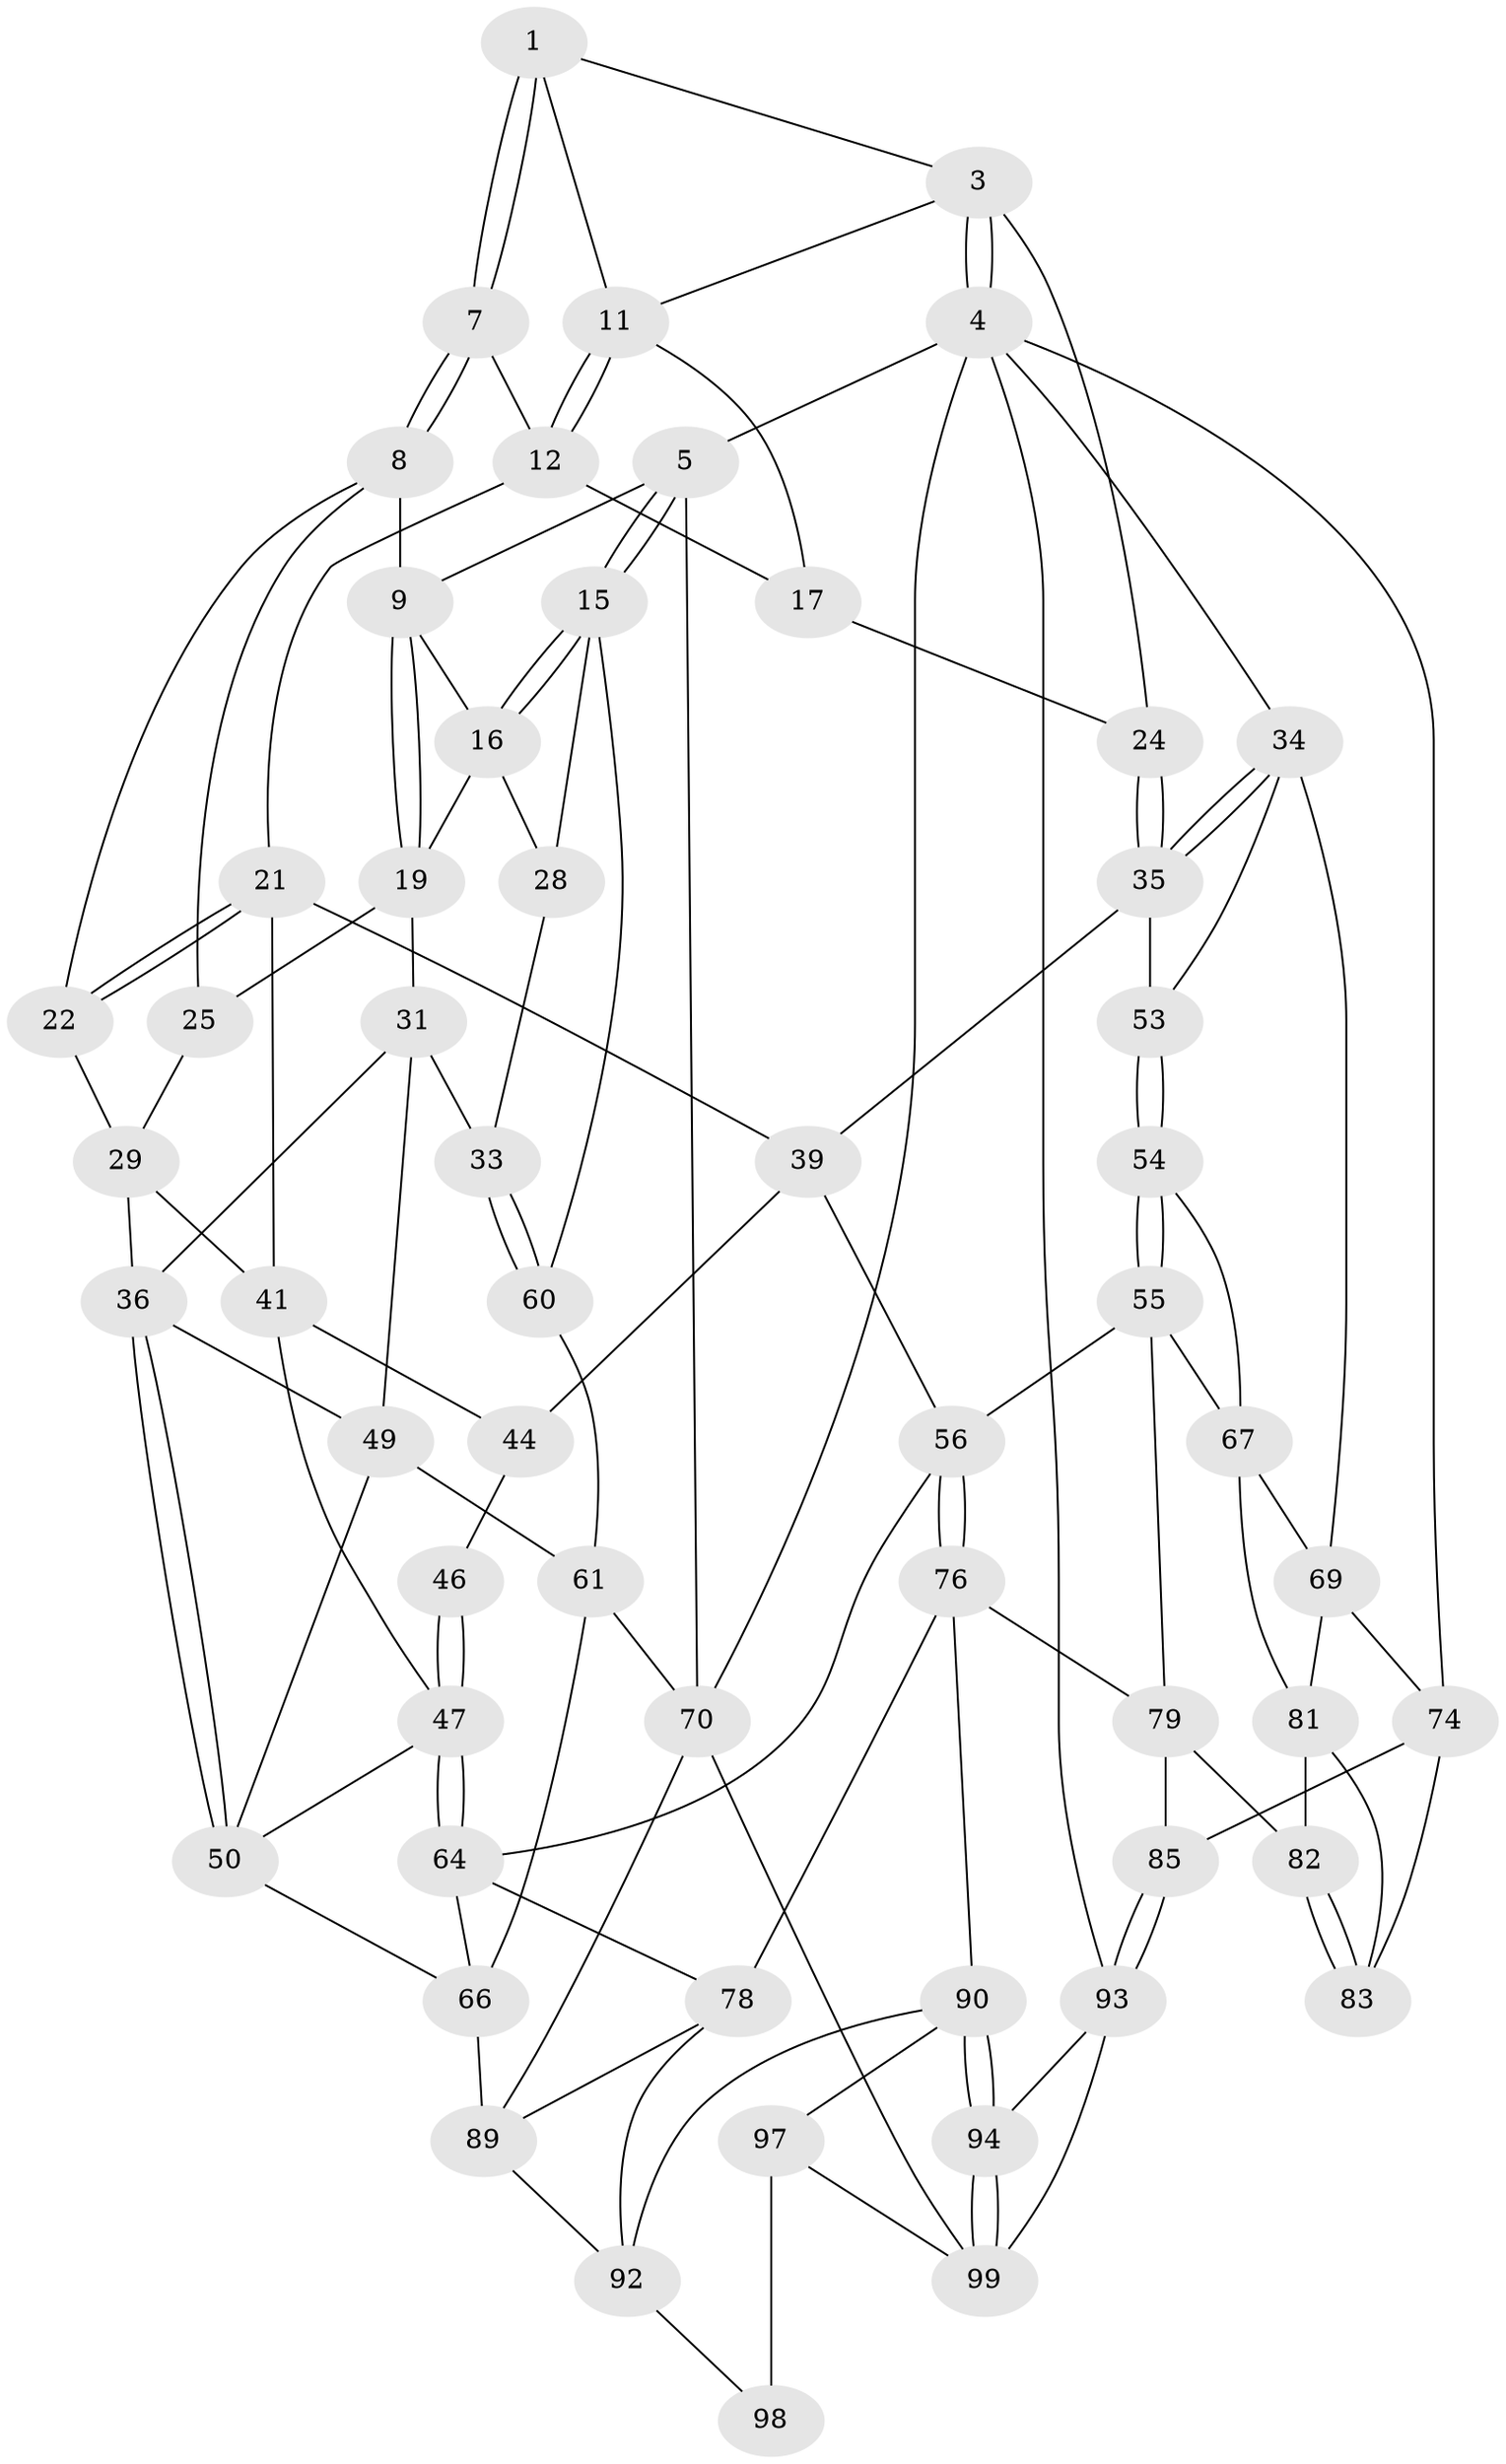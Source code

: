 // original degree distribution, {3: 0.0196078431372549, 4: 0.27450980392156865, 5: 0.45098039215686275, 6: 0.2549019607843137}
// Generated by graph-tools (version 1.1) at 2025/11/02/21/25 10:11:12]
// undirected, 58 vertices, 128 edges
graph export_dot {
graph [start="1"]
  node [color=gray90,style=filled];
  1 [pos="+0.39870802271153133+0",super="+2"];
  3 [pos="+1+0",super="+14"];
  4 [pos="+1+0",super="+73"];
  5 [pos="+0+0",super="+6"];
  7 [pos="+0.38144384910947643+0.0470624144986361"];
  8 [pos="+0.36318115514689836+0.10012161873875425",super="+23"];
  9 [pos="+0.2562861202348468+0.1559600726635557",super="+10"];
  11 [pos="+0.6230255157441762+0.019372065372406978",super="+13"];
  12 [pos="+0.4894523211428245+0.1324234667461207",super="+18"];
  15 [pos="+0+0",super="+27"];
  16 [pos="+0.1445154053266026+0.10615691319743296",super="+20"];
  17 [pos="+0.6281893178195631+0.16000834874883346"];
  19 [pos="+0.23845307459145032+0.19888028178324826",super="+26"];
  21 [pos="+0.5731577954042076+0.24360987442316182",super="+40"];
  22 [pos="+0.5581399679311652+0.24691637456270296"];
  24 [pos="+0.8308352826672787+0.20689784883375487"];
  25 [pos="+0.37744930919328573+0.15951588956056315"];
  28 [pos="+0.13172608063804486+0.1983417381587841"];
  29 [pos="+0.4833687335680597+0.2864880159238229",super="+30"];
  31 [pos="+0.25312199349171016+0.29706593424409755",super="+32"];
  33 [pos="+0.07937457170726914+0.3282442463639241"];
  34 [pos="+1+0.28998785613520184",super="+58"];
  35 [pos="+0.8404631884144731+0.2371819963364166",super="+38"];
  36 [pos="+0.36347278199941213+0.3254861325670905",super="+37"];
  39 [pos="+0.618460478408555+0.30640402636127323",super="+43"];
  41 [pos="+0.571713277158613+0.3737029811765155",super="+42"];
  44 [pos="+0.6465304105817453+0.4711259878041365",super="+45"];
  46 [pos="+0.5719697733556577+0.47275430150390385"];
  47 [pos="+0.5337208044072608+0.491468462346936",super="+48"];
  49 [pos="+0.2292394450327821+0.48633682124513694",super="+52"];
  50 [pos="+0.4007431949403843+0.4150619462189936",super="+51"];
  53 [pos="+0.8120869982822176+0.3506748317987695",super="+59"];
  54 [pos="+0.7587861920462998+0.47521756542266524",super="+63"];
  55 [pos="+0.742209970778787+0.498703995463342",super="+72"];
  56 [pos="+0.7282431711655617+0.504432548636723",super="+57"];
  60 [pos="+0+0.377661740436095"];
  61 [pos="+0.06685472151860582+0.5792298928550975",super="+62"];
  64 [pos="+0.4994755993843754+0.6201607360496914",super="+65"];
  66 [pos="+0.3623820913045723+0.6007740819348819",super="+87"];
  67 [pos="+0.9343943243682898+0.5137666582768347",super="+68"];
  69 [pos="+1+0.4650362387670047",super="+75"];
  70 [pos="+0+1",super="+71"];
  74 [pos="+1+1",super="+84"];
  76 [pos="+0.7100598513636555+0.6614391276909701",super="+77"];
  78 [pos="+0.5199454283925415+0.6570301041830172",super="+88"];
  79 [pos="+0.8701897549809452+0.6213166214731617",super="+80"];
  81 [pos="+0.9215365868560923+0.6345819106631709",super="+86"];
  82 [pos="+0.9096819840014955+0.6385858273387318"];
  83 [pos="+0.9569717809323149+0.7651099431273142"];
  85 [pos="+0.8012391387631643+0.8403096859616689"];
  89 [pos="+0.2708383964903431+0.800287549520007",super="+95"];
  90 [pos="+0.5920110813728263+0.8276689071213471",super="+91"];
  92 [pos="+0.5059228534390615+0.8690311414799197",super="+96"];
  93 [pos="+0.7875424652233258+0.8594977777615347",super="+102"];
  94 [pos="+0.6753754898950896+0.8621032540444403"];
  97 [pos="+0.5172553542518836+0.9205599866426937",super="+100"];
  98 [pos="+0.38678388790399015+0.9344468663662207"];
  99 [pos="+0.541730646587001+1",super="+101"];
  1 -- 7;
  1 -- 7;
  1 -- 3;
  1 -- 11;
  3 -- 4;
  3 -- 4;
  3 -- 11;
  3 -- 24;
  4 -- 5;
  4 -- 34;
  4 -- 74;
  4 -- 70;
  4 -- 93;
  5 -- 15;
  5 -- 15;
  5 -- 70;
  5 -- 9;
  7 -- 8;
  7 -- 8;
  7 -- 12;
  8 -- 9;
  8 -- 25;
  8 -- 22;
  9 -- 19;
  9 -- 19;
  9 -- 16;
  11 -- 12;
  11 -- 12;
  11 -- 17;
  12 -- 17;
  12 -- 21;
  15 -- 16;
  15 -- 16;
  15 -- 28;
  15 -- 60;
  16 -- 19;
  16 -- 28;
  17 -- 24;
  19 -- 25;
  19 -- 31;
  21 -- 22;
  21 -- 22;
  21 -- 41;
  21 -- 39;
  22 -- 29;
  24 -- 35;
  24 -- 35;
  25 -- 29;
  28 -- 33;
  29 -- 41;
  29 -- 36;
  31 -- 36;
  31 -- 33;
  31 -- 49;
  33 -- 60;
  33 -- 60;
  34 -- 35;
  34 -- 35;
  34 -- 69;
  34 -- 53;
  35 -- 53;
  35 -- 39;
  36 -- 50;
  36 -- 50;
  36 -- 49;
  39 -- 44;
  39 -- 56;
  41 -- 44;
  41 -- 47;
  44 -- 46 [weight=2];
  46 -- 47;
  46 -- 47;
  47 -- 64;
  47 -- 64;
  47 -- 50;
  49 -- 61;
  49 -- 50;
  50 -- 66;
  53 -- 54 [weight=2];
  53 -- 54;
  54 -- 55;
  54 -- 55;
  54 -- 67;
  55 -- 56;
  55 -- 67;
  55 -- 79;
  56 -- 76;
  56 -- 76;
  56 -- 64;
  60 -- 61;
  61 -- 66;
  61 -- 70;
  64 -- 66;
  64 -- 78;
  66 -- 89;
  67 -- 81;
  67 -- 69;
  69 -- 74;
  69 -- 81;
  70 -- 89;
  70 -- 99;
  74 -- 83;
  74 -- 85;
  76 -- 79;
  76 -- 90;
  76 -- 78;
  78 -- 89;
  78 -- 92;
  79 -- 82;
  79 -- 85;
  81 -- 82;
  81 -- 83;
  82 -- 83;
  82 -- 83;
  85 -- 93;
  85 -- 93;
  89 -- 92;
  90 -- 94;
  90 -- 94;
  90 -- 97;
  90 -- 92;
  92 -- 98;
  93 -- 94;
  93 -- 99;
  94 -- 99;
  94 -- 99;
  97 -- 98 [weight=2];
  97 -- 99;
}
